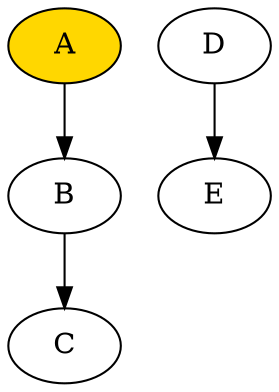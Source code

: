 digraph {
// Definición de nodos
A [style="filled" fillcolor="gold"];
B [nombre="Nodo B"];
C;
D;
E;
// Definición de conexiones
A->B [valor="Conexión entre A y B"];
B->C;
D->E;
}